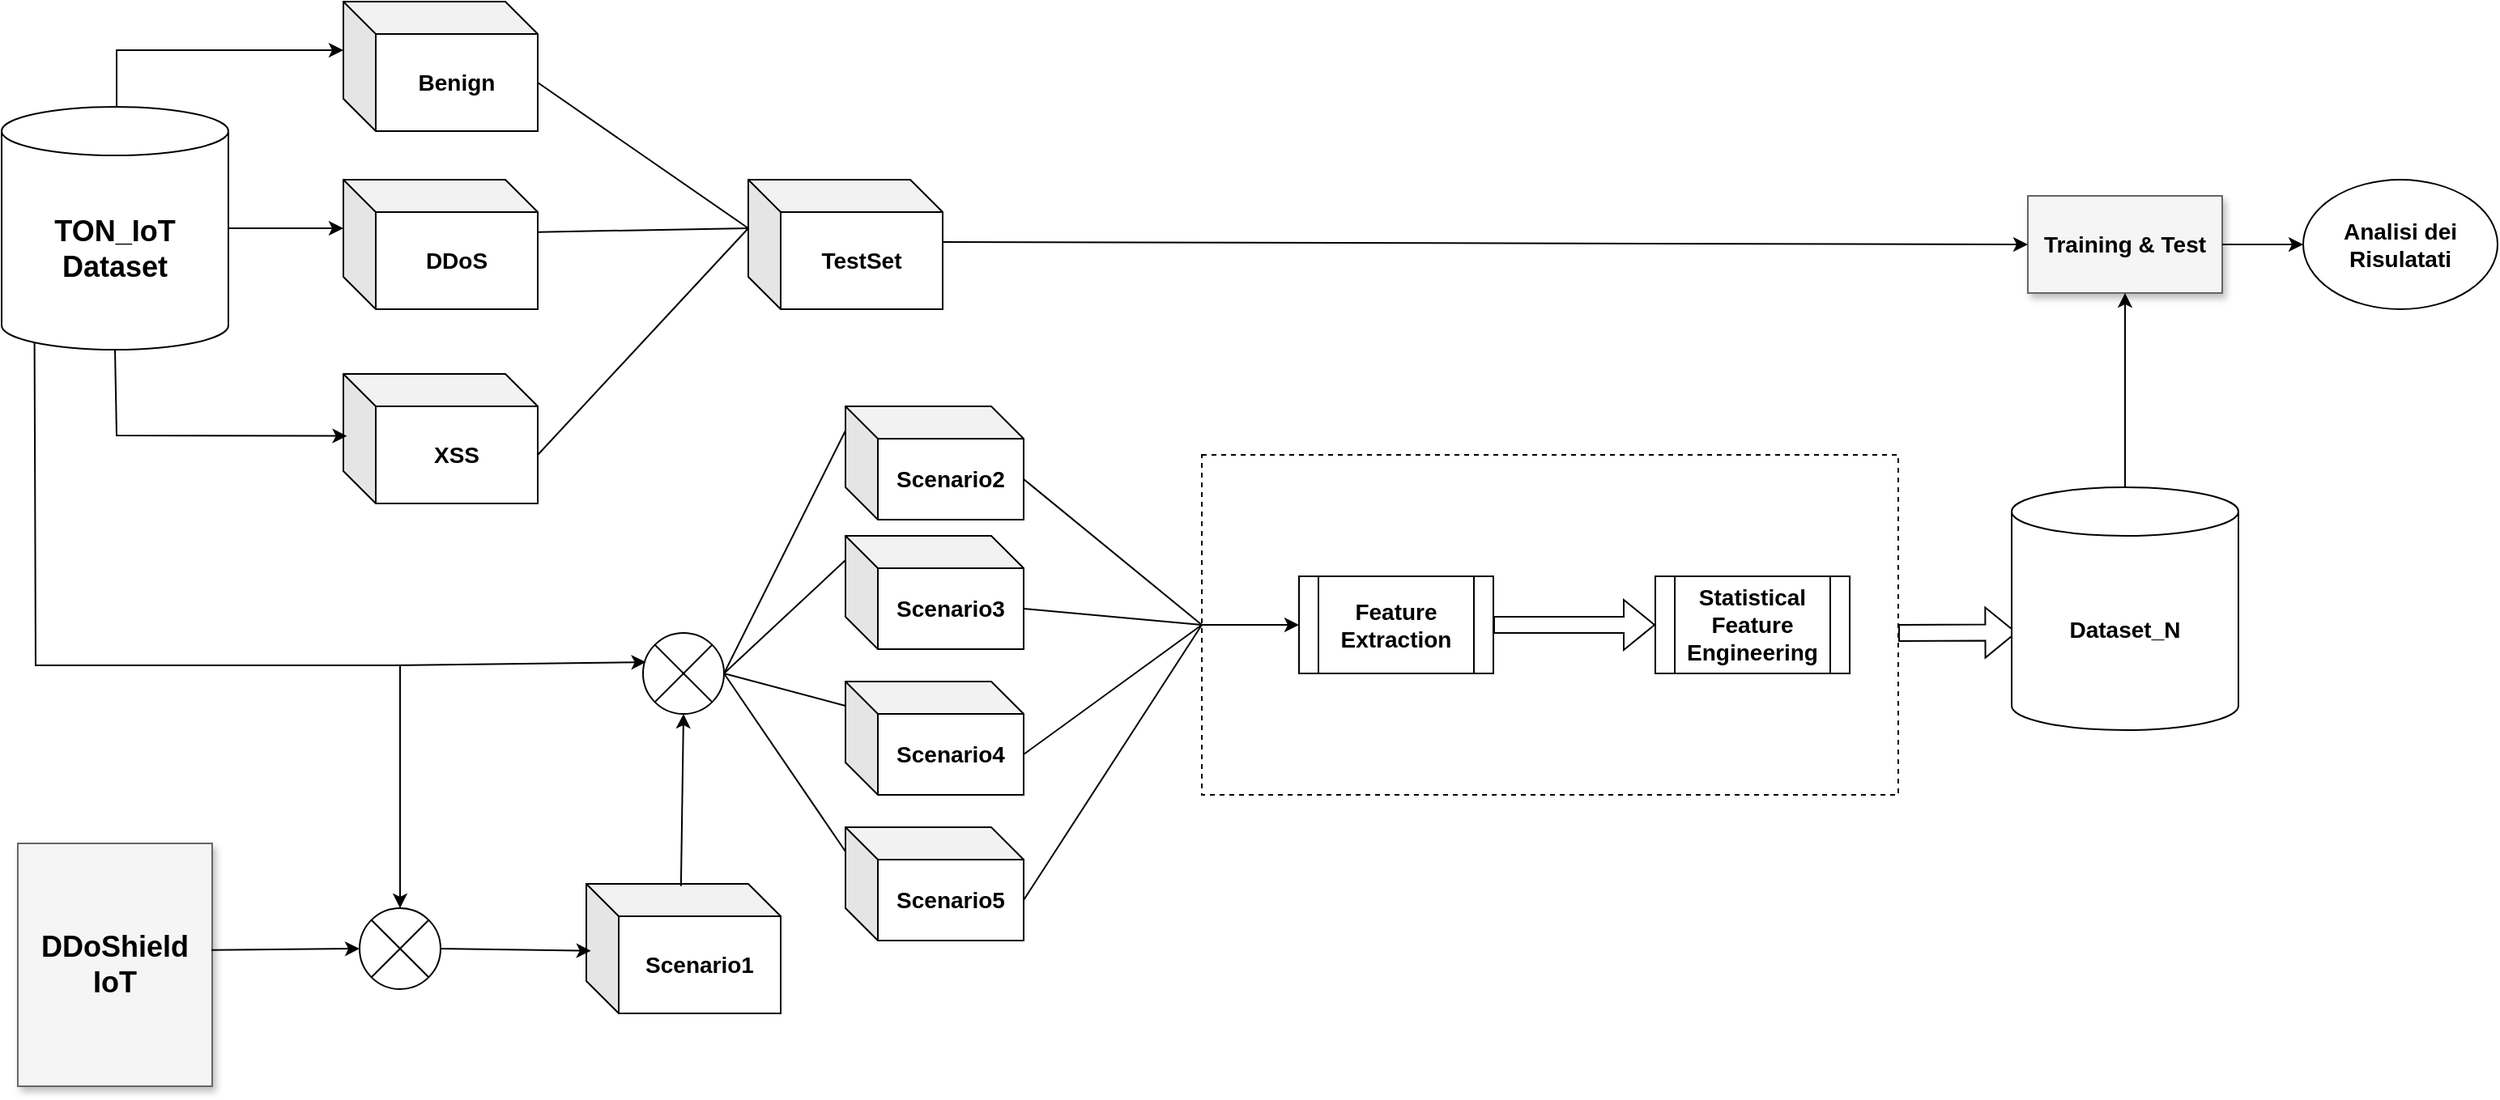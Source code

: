 <mxfile version="24.7.17">
  <diagram name="Page-1" id="90a13364-a465-7bf4-72fc-28e22215d7a0">
    <mxGraphModel dx="1306" dy="947" grid="1" gridSize="10" guides="1" tooltips="1" connect="1" arrows="1" fold="1" page="1" pageScale="1.5" pageWidth="1169" pageHeight="826" background="none" math="0" shadow="0">
      <root>
        <mxCell id="0" style=";html=1;" />
        <mxCell id="1" style=";html=1;" parent="0" />
        <mxCell id="3a17f1ce550125da-11" value="Training &amp;amp; Test" style="whiteSpace=wrap;html=1;shadow=1;fontSize=14;fillColor=#f5f5f5;strokeColor=#666666;fontStyle=1" parent="1" vertex="1">
          <mxGeometry x="1400" y="150" width="120" height="60" as="geometry" />
        </mxCell>
        <mxCell id="Upv4YybJIMChpoN5srZg-8" value="" style="edgeStyle=orthogonalEdgeStyle;rounded=0;orthogonalLoop=1;jettySize=auto;html=1;" edge="1" parent="1" source="Upv4YybJIMChpoN5srZg-1" target="Upv4YybJIMChpoN5srZg-6">
          <mxGeometry relative="1" as="geometry">
            <Array as="points">
              <mxPoint x="320" y="170" />
              <mxPoint x="320" y="170" />
            </Array>
          </mxGeometry>
        </mxCell>
        <mxCell id="Upv4YybJIMChpoN5srZg-1" value="&lt;b&gt;&lt;font style=&quot;font-size: 18px;&quot;&gt;TON_IoT Dataset&lt;/font&gt;&lt;/b&gt;" style="shape=cylinder3;whiteSpace=wrap;html=1;boundedLbl=1;backgroundOutline=1;size=15;" vertex="1" parent="1">
          <mxGeometry x="149" y="95" width="140" height="150" as="geometry" />
        </mxCell>
        <mxCell id="Upv4YybJIMChpoN5srZg-4" value="&lt;b&gt;&lt;font style=&quot;font-size: 14px;&quot;&gt;Benign&lt;/font&gt;&lt;/b&gt;" style="shape=cube;whiteSpace=wrap;html=1;boundedLbl=1;backgroundOutline=1;darkOpacity=0.05;darkOpacity2=0.1;" vertex="1" parent="1">
          <mxGeometry x="360" y="30" width="120" height="80" as="geometry" />
        </mxCell>
        <mxCell id="Upv4YybJIMChpoN5srZg-5" value="&lt;font style=&quot;font-size: 14px;&quot;&gt;&lt;b&gt;XSS&lt;/b&gt;&lt;/font&gt;" style="shape=cube;whiteSpace=wrap;html=1;boundedLbl=1;backgroundOutline=1;darkOpacity=0.05;darkOpacity2=0.1;" vertex="1" parent="1">
          <mxGeometry x="360" y="260" width="120" height="80" as="geometry" />
        </mxCell>
        <mxCell id="Upv4YybJIMChpoN5srZg-6" value="&lt;font style=&quot;font-size: 14px;&quot;&gt;&lt;b&gt;DDoS&lt;/b&gt;&lt;/font&gt;" style="shape=cube;whiteSpace=wrap;html=1;boundedLbl=1;backgroundOutline=1;darkOpacity=0.05;darkOpacity2=0.1;" vertex="1" parent="1">
          <mxGeometry x="360" y="140" width="120" height="80" as="geometry" />
        </mxCell>
        <mxCell id="Upv4YybJIMChpoN5srZg-15" value="" style="endArrow=classic;html=1;rounded=0;entryX=0;entryY=0;entryDx=0;entryDy=30;entryPerimeter=0;" edge="1" parent="1" target="Upv4YybJIMChpoN5srZg-4">
          <mxGeometry width="50" height="50" relative="1" as="geometry">
            <mxPoint x="220" y="95" as="sourcePoint" />
            <mxPoint x="720" y="460" as="targetPoint" />
            <Array as="points">
              <mxPoint x="220" y="60" />
            </Array>
          </mxGeometry>
        </mxCell>
        <mxCell id="Upv4YybJIMChpoN5srZg-16" value="" style="endArrow=classic;html=1;rounded=0;exitX=0.5;exitY=1;exitDx=0;exitDy=0;exitPerimeter=0;entryX=0.019;entryY=0.479;entryDx=0;entryDy=0;entryPerimeter=0;" edge="1" parent="1" source="Upv4YybJIMChpoN5srZg-1" target="Upv4YybJIMChpoN5srZg-5">
          <mxGeometry width="50" height="50" relative="1" as="geometry">
            <mxPoint x="670" y="510" as="sourcePoint" />
            <mxPoint x="720" y="460" as="targetPoint" />
            <Array as="points">
              <mxPoint x="220" y="298" />
            </Array>
          </mxGeometry>
        </mxCell>
        <mxCell id="Upv4YybJIMChpoN5srZg-17" value="&lt;font style=&quot;font-size: 14px;&quot;&gt;&lt;b&gt;TestSet&lt;/b&gt;&lt;/font&gt;" style="shape=cube;whiteSpace=wrap;html=1;boundedLbl=1;backgroundOutline=1;darkOpacity=0.05;darkOpacity2=0.1;" vertex="1" parent="1">
          <mxGeometry x="610" y="140" width="120" height="80" as="geometry" />
        </mxCell>
        <mxCell id="Upv4YybJIMChpoN5srZg-25" value="" style="endArrow=none;html=1;rounded=0;entryX=0;entryY=0;entryDx=0;entryDy=30;entryPerimeter=0;exitX=0;exitY=0;exitDx=120;exitDy=50;exitPerimeter=0;" edge="1" parent="1" source="Upv4YybJIMChpoN5srZg-5" target="Upv4YybJIMChpoN5srZg-17">
          <mxGeometry width="50" height="50" relative="1" as="geometry">
            <mxPoint x="670" y="510" as="sourcePoint" />
            <mxPoint x="720" y="460" as="targetPoint" />
          </mxGeometry>
        </mxCell>
        <mxCell id="Upv4YybJIMChpoN5srZg-26" value="" style="endArrow=none;html=1;rounded=0;entryX=0;entryY=0;entryDx=0;entryDy=30;entryPerimeter=0;exitX=0;exitY=0;exitDx=120;exitDy=50;exitPerimeter=0;" edge="1" parent="1" source="Upv4YybJIMChpoN5srZg-4" target="Upv4YybJIMChpoN5srZg-17">
          <mxGeometry width="50" height="50" relative="1" as="geometry">
            <mxPoint x="670" y="510" as="sourcePoint" />
            <mxPoint x="720" y="460" as="targetPoint" />
          </mxGeometry>
        </mxCell>
        <mxCell id="Upv4YybJIMChpoN5srZg-27" value="" style="endArrow=none;html=1;rounded=0;entryX=0;entryY=0;entryDx=0;entryDy=30;entryPerimeter=0;exitX=1.003;exitY=0.404;exitDx=0;exitDy=0;exitPerimeter=0;" edge="1" parent="1" source="Upv4YybJIMChpoN5srZg-6" target="Upv4YybJIMChpoN5srZg-17">
          <mxGeometry width="50" height="50" relative="1" as="geometry">
            <mxPoint x="670" y="510" as="sourcePoint" />
            <mxPoint x="720" y="460" as="targetPoint" />
          </mxGeometry>
        </mxCell>
        <mxCell id="Upv4YybJIMChpoN5srZg-28" value="&lt;b&gt;DDoShield&lt;/b&gt;&lt;div&gt;&lt;b&gt;IoT&lt;/b&gt;&lt;/div&gt;" style="whiteSpace=wrap;html=1;shadow=1;fontSize=18;fillColor=#f5f5f5;strokeColor=#666666;" vertex="1" parent="1">
          <mxGeometry x="159" y="550" width="120" height="150" as="geometry" />
        </mxCell>
        <mxCell id="Upv4YybJIMChpoN5srZg-29" value="" style="shape=sumEllipse;perimeter=ellipsePerimeter;whiteSpace=wrap;html=1;backgroundOutline=1;" vertex="1" parent="1">
          <mxGeometry x="370" y="590" width="50" height="50" as="geometry" />
        </mxCell>
        <mxCell id="Upv4YybJIMChpoN5srZg-31" value="" style="endArrow=classic;html=1;rounded=0;entryX=0;entryY=0.5;entryDx=0;entryDy=0;exitX=0.996;exitY=0.439;exitDx=0;exitDy=0;exitPerimeter=0;" edge="1" parent="1" source="Upv4YybJIMChpoN5srZg-28" target="Upv4YybJIMChpoN5srZg-29">
          <mxGeometry width="50" height="50" relative="1" as="geometry">
            <mxPoint x="640" y="480" as="sourcePoint" />
            <mxPoint x="690" y="430" as="targetPoint" />
          </mxGeometry>
        </mxCell>
        <mxCell id="Upv4YybJIMChpoN5srZg-32" value="" style="endArrow=classic;html=1;rounded=0;exitX=0.145;exitY=1;exitDx=0;exitDy=-4.35;exitPerimeter=0;entryX=0.5;entryY=0;entryDx=0;entryDy=0;horizontal=1;" edge="1" parent="1" source="Upv4YybJIMChpoN5srZg-1" target="Upv4YybJIMChpoN5srZg-29">
          <mxGeometry width="50" height="50" relative="1" as="geometry">
            <mxPoint x="640" y="480" as="sourcePoint" />
            <mxPoint x="690" y="430" as="targetPoint" />
            <Array as="points">
              <mxPoint x="170" y="440" />
              <mxPoint x="395" y="440" />
            </Array>
          </mxGeometry>
        </mxCell>
        <mxCell id="Upv4YybJIMChpoN5srZg-33" value="&lt;font style=&quot;font-size: 14px;&quot;&gt;&lt;b&gt;Scenario1&lt;/b&gt;&lt;/font&gt;" style="shape=cube;whiteSpace=wrap;html=1;boundedLbl=1;backgroundOutline=1;darkOpacity=0.05;darkOpacity2=0.1;" vertex="1" parent="1">
          <mxGeometry x="510" y="575" width="120" height="80" as="geometry" />
        </mxCell>
        <mxCell id="Upv4YybJIMChpoN5srZg-36" value="" style="endArrow=classic;html=1;rounded=0;entryX=0.024;entryY=0.517;entryDx=0;entryDy=0;entryPerimeter=0;exitX=1;exitY=0.5;exitDx=0;exitDy=0;" edge="1" parent="1" source="Upv4YybJIMChpoN5srZg-29" target="Upv4YybJIMChpoN5srZg-33">
          <mxGeometry width="50" height="50" relative="1" as="geometry">
            <mxPoint x="640" y="480" as="sourcePoint" />
            <mxPoint x="690" y="430" as="targetPoint" />
          </mxGeometry>
        </mxCell>
        <mxCell id="Upv4YybJIMChpoN5srZg-38" value="" style="shape=sumEllipse;perimeter=ellipsePerimeter;whiteSpace=wrap;html=1;backgroundOutline=1;" vertex="1" parent="1">
          <mxGeometry x="545" y="420" width="50" height="50" as="geometry" />
        </mxCell>
        <mxCell id="Upv4YybJIMChpoN5srZg-39" value="" style="endArrow=classic;html=1;rounded=0;entryX=0.5;entryY=1;entryDx=0;entryDy=0;exitX=0.487;exitY=0.017;exitDx=0;exitDy=0;exitPerimeter=0;" edge="1" parent="1" source="Upv4YybJIMChpoN5srZg-33" target="Upv4YybJIMChpoN5srZg-38">
          <mxGeometry width="50" height="50" relative="1" as="geometry">
            <mxPoint x="640" y="480" as="sourcePoint" />
            <mxPoint x="690" y="430" as="targetPoint" />
          </mxGeometry>
        </mxCell>
        <mxCell id="Upv4YybJIMChpoN5srZg-40" value="" style="endArrow=classic;html=1;rounded=0;entryX=0.036;entryY=0.36;entryDx=0;entryDy=0;entryPerimeter=0;" edge="1" parent="1" target="Upv4YybJIMChpoN5srZg-38">
          <mxGeometry width="50" height="50" relative="1" as="geometry">
            <mxPoint x="390" y="440" as="sourcePoint" />
            <mxPoint x="530" y="410" as="targetPoint" />
          </mxGeometry>
        </mxCell>
        <mxCell id="Upv4YybJIMChpoN5srZg-41" value="" style="endArrow=none;html=1;rounded=0;exitX=1;exitY=0.5;exitDx=0;exitDy=0;entryX=0;entryY=0;entryDx=0;entryDy=15;entryPerimeter=0;" edge="1" parent="1" source="Upv4YybJIMChpoN5srZg-38" target="Upv4YybJIMChpoN5srZg-45">
          <mxGeometry width="50" height="50" relative="1" as="geometry">
            <mxPoint x="640" y="470" as="sourcePoint" />
            <mxPoint x="660" y="400" as="targetPoint" />
          </mxGeometry>
        </mxCell>
        <mxCell id="Upv4YybJIMChpoN5srZg-45" value="&lt;b&gt;&lt;font style=&quot;font-size: 14px;&quot;&gt;Scenario2&lt;/font&gt;&lt;/b&gt;" style="shape=cube;whiteSpace=wrap;html=1;boundedLbl=1;backgroundOutline=1;darkOpacity=0.05;darkOpacity2=0.1;" vertex="1" parent="1">
          <mxGeometry x="670" y="280" width="110" height="70" as="geometry" />
        </mxCell>
        <mxCell id="Upv4YybJIMChpoN5srZg-46" value="Scenario3" style="shape=cube;whiteSpace=wrap;html=1;boundedLbl=1;backgroundOutline=1;darkOpacity=0.05;darkOpacity2=0.1;fontStyle=1;fontSize=14;" vertex="1" parent="1">
          <mxGeometry x="670" y="360" width="110" height="70" as="geometry" />
        </mxCell>
        <mxCell id="Upv4YybJIMChpoN5srZg-47" value="Scenario4" style="shape=cube;whiteSpace=wrap;html=1;boundedLbl=1;backgroundOutline=1;darkOpacity=0.05;darkOpacity2=0.1;fontStyle=1;fontSize=14;" vertex="1" parent="1">
          <mxGeometry x="670" y="450" width="110" height="70" as="geometry" />
        </mxCell>
        <mxCell id="Upv4YybJIMChpoN5srZg-48" value="Scenario5" style="shape=cube;whiteSpace=wrap;html=1;boundedLbl=1;backgroundOutline=1;darkOpacity=0.05;darkOpacity2=0.1;fontStyle=1;fontSize=14;" vertex="1" parent="1">
          <mxGeometry x="670" y="540" width="110" height="70" as="geometry" />
        </mxCell>
        <mxCell id="Upv4YybJIMChpoN5srZg-49" value="" style="endArrow=none;html=1;rounded=0;entryX=0;entryY=0;entryDx=0;entryDy=15;entryPerimeter=0;exitX=1;exitY=0.5;exitDx=0;exitDy=0;" edge="1" parent="1" source="Upv4YybJIMChpoN5srZg-38" target="Upv4YybJIMChpoN5srZg-46">
          <mxGeometry width="50" height="50" relative="1" as="geometry">
            <mxPoint x="640" y="470" as="sourcePoint" />
            <mxPoint x="690" y="420" as="targetPoint" />
          </mxGeometry>
        </mxCell>
        <mxCell id="Upv4YybJIMChpoN5srZg-50" value="" style="endArrow=none;html=1;rounded=0;exitX=1;exitY=0.5;exitDx=0;exitDy=0;entryX=0;entryY=0;entryDx=0;entryDy=15;entryPerimeter=0;" edge="1" parent="1" source="Upv4YybJIMChpoN5srZg-38" target="Upv4YybJIMChpoN5srZg-47">
          <mxGeometry width="50" height="50" relative="1" as="geometry">
            <mxPoint x="640" y="470" as="sourcePoint" />
            <mxPoint x="690" y="420" as="targetPoint" />
          </mxGeometry>
        </mxCell>
        <mxCell id="Upv4YybJIMChpoN5srZg-51" value="" style="endArrow=none;html=1;rounded=0;exitX=1;exitY=0.5;exitDx=0;exitDy=0;entryX=0;entryY=0;entryDx=0;entryDy=15;entryPerimeter=0;" edge="1" parent="1" source="Upv4YybJIMChpoN5srZg-38" target="Upv4YybJIMChpoN5srZg-48">
          <mxGeometry width="50" height="50" relative="1" as="geometry">
            <mxPoint x="640" y="470" as="sourcePoint" />
            <mxPoint x="690" y="420" as="targetPoint" />
          </mxGeometry>
        </mxCell>
        <mxCell id="Upv4YybJIMChpoN5srZg-55" value="" style="group" vertex="1" connectable="0" parent="1">
          <mxGeometry x="890" y="310" width="650" height="270" as="geometry" />
        </mxCell>
        <mxCell id="Upv4YybJIMChpoN5srZg-53" value="" style="rounded=0;whiteSpace=wrap;html=1;dashed=1;fillColor=none;" vertex="1" parent="Upv4YybJIMChpoN5srZg-55">
          <mxGeometry width="430" height="210" as="geometry" />
        </mxCell>
        <mxCell id="Upv4YybJIMChpoN5srZg-54" value="Feature Extraction" style="shape=process;whiteSpace=wrap;html=1;backgroundOutline=1;fontStyle=1;fontSize=14;" vertex="1" parent="Upv4YybJIMChpoN5srZg-55">
          <mxGeometry x="60" y="75" width="120" height="60" as="geometry" />
        </mxCell>
        <mxCell id="Upv4YybJIMChpoN5srZg-59" value="Statistical Feature Engineering" style="shape=process;whiteSpace=wrap;html=1;backgroundOutline=1;fontStyle=1;fontSize=14;" vertex="1" parent="Upv4YybJIMChpoN5srZg-55">
          <mxGeometry x="280" y="75" width="120" height="60" as="geometry" />
        </mxCell>
        <mxCell id="Upv4YybJIMChpoN5srZg-70" value="" style="shape=flexArrow;endArrow=classic;html=1;rounded=0;entryX=0;entryY=0.5;entryDx=0;entryDy=0;exitX=1;exitY=0.5;exitDx=0;exitDy=0;" edge="1" parent="Upv4YybJIMChpoN5srZg-55" source="Upv4YybJIMChpoN5srZg-54" target="Upv4YybJIMChpoN5srZg-59">
          <mxGeometry width="50" height="50" relative="1" as="geometry">
            <mxPoint x="-30" y="180" as="sourcePoint" />
            <mxPoint x="20" y="130" as="targetPoint" />
          </mxGeometry>
        </mxCell>
        <mxCell id="Upv4YybJIMChpoN5srZg-72" value="" style="endArrow=classic;html=1;rounded=0;entryX=0;entryY=0.5;entryDx=0;entryDy=0;exitX=0;exitY=0.5;exitDx=0;exitDy=0;" edge="1" parent="Upv4YybJIMChpoN5srZg-55" source="Upv4YybJIMChpoN5srZg-53" target="Upv4YybJIMChpoN5srZg-54">
          <mxGeometry width="50" height="50" relative="1" as="geometry">
            <mxPoint x="-30" y="180" as="sourcePoint" />
            <mxPoint x="20" y="130" as="targetPoint" />
            <Array as="points">
              <mxPoint x="20" y="105" />
            </Array>
          </mxGeometry>
        </mxCell>
        <mxCell id="Upv4YybJIMChpoN5srZg-78" value="" style="shape=flexArrow;endArrow=classic;html=1;rounded=0;entryX=0.023;entryY=0.598;entryDx=0;entryDy=0;entryPerimeter=0;" edge="1" parent="Upv4YybJIMChpoN5srZg-55" target="Upv4YybJIMChpoN5srZg-79">
          <mxGeometry width="50" height="50" relative="1" as="geometry">
            <mxPoint x="430" y="110" as="sourcePoint" />
            <mxPoint x="510" y="110" as="targetPoint" />
          </mxGeometry>
        </mxCell>
        <mxCell id="Upv4YybJIMChpoN5srZg-79" value="Dataset_N" style="shape=cylinder3;whiteSpace=wrap;html=1;boundedLbl=1;backgroundOutline=1;size=15;fontStyle=1;fontSize=14;" vertex="1" parent="Upv4YybJIMChpoN5srZg-55">
          <mxGeometry x="500" y="20" width="140" height="150" as="geometry" />
        </mxCell>
        <mxCell id="Upv4YybJIMChpoN5srZg-66" value="" style="endArrow=none;html=1;rounded=0;exitX=0;exitY=0;exitDx=110;exitDy=45;exitPerimeter=0;entryX=0;entryY=0.5;entryDx=0;entryDy=0;" edge="1" parent="1" source="Upv4YybJIMChpoN5srZg-48" target="Upv4YybJIMChpoN5srZg-53">
          <mxGeometry width="50" height="50" relative="1" as="geometry">
            <mxPoint x="860" y="470" as="sourcePoint" />
            <mxPoint x="910" y="420" as="targetPoint" />
          </mxGeometry>
        </mxCell>
        <mxCell id="Upv4YybJIMChpoN5srZg-67" value="" style="endArrow=none;html=1;rounded=0;exitX=0;exitY=0;exitDx=110;exitDy=45;exitPerimeter=0;entryX=0;entryY=0.5;entryDx=0;entryDy=0;" edge="1" parent="1" source="Upv4YybJIMChpoN5srZg-47" target="Upv4YybJIMChpoN5srZg-53">
          <mxGeometry width="50" height="50" relative="1" as="geometry">
            <mxPoint x="860" y="470" as="sourcePoint" />
            <mxPoint x="910" y="420" as="targetPoint" />
          </mxGeometry>
        </mxCell>
        <mxCell id="Upv4YybJIMChpoN5srZg-68" value="" style="endArrow=none;html=1;rounded=0;exitX=0;exitY=0;exitDx=110;exitDy=45;exitPerimeter=0;entryX=0;entryY=0.5;entryDx=0;entryDy=0;" edge="1" parent="1" source="Upv4YybJIMChpoN5srZg-46" target="Upv4YybJIMChpoN5srZg-53">
          <mxGeometry width="50" height="50" relative="1" as="geometry">
            <mxPoint x="770" y="475" as="sourcePoint" />
            <mxPoint x="900" y="435" as="targetPoint" />
          </mxGeometry>
        </mxCell>
        <mxCell id="Upv4YybJIMChpoN5srZg-69" value="" style="endArrow=none;html=1;rounded=0;exitX=0;exitY=0;exitDx=110;exitDy=45;exitPerimeter=0;entryX=0;entryY=0.5;entryDx=0;entryDy=0;" edge="1" parent="1" source="Upv4YybJIMChpoN5srZg-45" target="Upv4YybJIMChpoN5srZg-53">
          <mxGeometry width="50" height="50" relative="1" as="geometry">
            <mxPoint x="780" y="485" as="sourcePoint" />
            <mxPoint x="910" y="445" as="targetPoint" />
          </mxGeometry>
        </mxCell>
        <mxCell id="Upv4YybJIMChpoN5srZg-81" value="" style="endArrow=classic;html=1;rounded=0;entryX=0.5;entryY=1;entryDx=0;entryDy=0;exitX=0.5;exitY=0;exitDx=0;exitDy=0;exitPerimeter=0;" edge="1" parent="1" source="Upv4YybJIMChpoN5srZg-79" target="3a17f1ce550125da-11">
          <mxGeometry width="50" height="50" relative="1" as="geometry">
            <mxPoint x="860" y="370" as="sourcePoint" />
            <mxPoint x="910" y="320" as="targetPoint" />
          </mxGeometry>
        </mxCell>
        <mxCell id="Upv4YybJIMChpoN5srZg-82" value="" style="endArrow=classic;html=1;rounded=0;exitX=0.996;exitY=0.481;exitDx=0;exitDy=0;exitPerimeter=0;entryX=0;entryY=0.5;entryDx=0;entryDy=0;" edge="1" parent="1" source="Upv4YybJIMChpoN5srZg-17" target="3a17f1ce550125da-11">
          <mxGeometry width="50" height="50" relative="1" as="geometry">
            <mxPoint x="860" y="370" as="sourcePoint" />
            <mxPoint x="910" y="320" as="targetPoint" />
          </mxGeometry>
        </mxCell>
        <mxCell id="Upv4YybJIMChpoN5srZg-83" value="Analisi dei Risulatati" style="ellipse;whiteSpace=wrap;html=1;fontStyle=1;fontSize=14;" vertex="1" parent="1">
          <mxGeometry x="1570" y="140" width="120" height="80" as="geometry" />
        </mxCell>
        <mxCell id="Upv4YybJIMChpoN5srZg-84" value="" style="endArrow=classic;html=1;rounded=0;entryX=0;entryY=0.5;entryDx=0;entryDy=0;exitX=1;exitY=0.5;exitDx=0;exitDy=0;" edge="1" parent="1" source="3a17f1ce550125da-11" target="Upv4YybJIMChpoN5srZg-83">
          <mxGeometry width="50" height="50" relative="1" as="geometry">
            <mxPoint x="860" y="370" as="sourcePoint" />
            <mxPoint x="910" y="320" as="targetPoint" />
          </mxGeometry>
        </mxCell>
      </root>
    </mxGraphModel>
  </diagram>
</mxfile>
